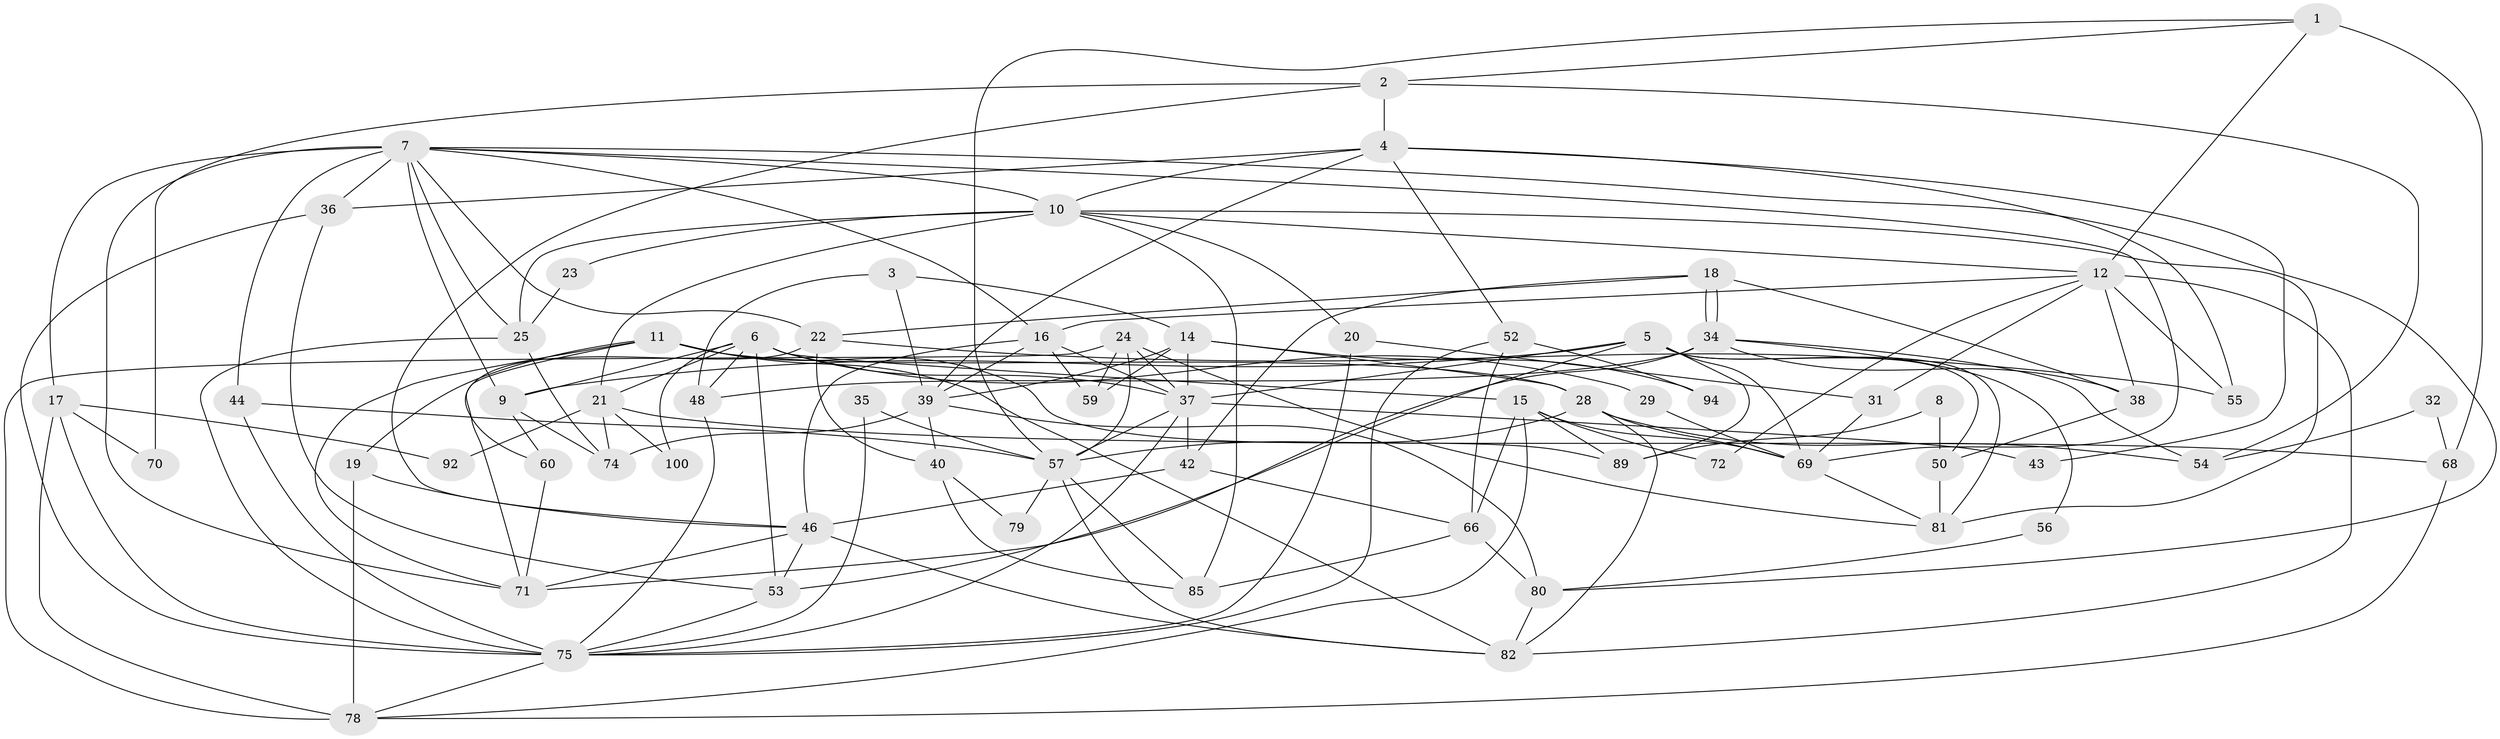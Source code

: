 // original degree distribution, {4: 0.3, 5: 0.15, 3: 0.22, 6: 0.11, 7: 0.02, 2: 0.17, 8: 0.02, 9: 0.01}
// Generated by graph-tools (version 1.1) at 2025/38/02/21/25 10:38:59]
// undirected, 67 vertices, 159 edges
graph export_dot {
graph [start="1"]
  node [color=gray90,style=filled];
  1 [super="+41"];
  2;
  3;
  4 [super="+61"];
  5 [super="+64"];
  6 [super="+27"];
  7 [super="+98"];
  8;
  9 [super="+62"];
  10 [super="+30"];
  11 [super="+97"];
  12 [super="+13"];
  14 [super="+26"];
  15 [super="+76"];
  16 [super="+33"];
  17 [super="+90"];
  18;
  19;
  20;
  21 [super="+86"];
  22 [super="+67"];
  23;
  24 [super="+51"];
  25 [super="+47"];
  28 [super="+49"];
  29;
  31;
  32;
  34 [super="+91"];
  35;
  36;
  37 [super="+88"];
  38 [super="+93"];
  39 [super="+73"];
  40;
  42 [super="+58"];
  43;
  44 [super="+45"];
  46 [super="+63"];
  48;
  50 [super="+83"];
  52;
  53 [super="+65"];
  54;
  55;
  56;
  57 [super="+87"];
  59;
  60;
  66 [super="+99"];
  68;
  69 [super="+77"];
  70;
  71 [super="+95"];
  72;
  74;
  75 [super="+84"];
  78 [super="+96"];
  79;
  80;
  81;
  82;
  85;
  89;
  92;
  94;
  100;
  1 -- 12 [weight=2];
  1 -- 2;
  1 -- 68;
  1 -- 57;
  2 -- 46;
  2 -- 54;
  2 -- 70;
  2 -- 4;
  3 -- 48;
  3 -- 14;
  3 -- 39;
  4 -- 36;
  4 -- 10;
  4 -- 43;
  4 -- 52;
  4 -- 55;
  4 -- 39;
  5 -- 53;
  5 -- 37;
  5 -- 89;
  5 -- 9;
  5 -- 81;
  5 -- 69;
  5 -- 50;
  6 -- 29;
  6 -- 100;
  6 -- 53;
  6 -- 48;
  6 -- 21;
  6 -- 37;
  6 -- 9;
  6 -- 15;
  7 -- 80;
  7 -- 36;
  7 -- 69;
  7 -- 25;
  7 -- 22;
  7 -- 17;
  7 -- 71;
  7 -- 10;
  7 -- 44;
  7 -- 9;
  7 -- 16;
  8 -- 50;
  8 -- 89;
  9 -- 60;
  9 -- 74;
  10 -- 21;
  10 -- 20;
  10 -- 25;
  10 -- 85;
  10 -- 81;
  10 -- 23;
  10 -- 12;
  11 -- 71;
  11 -- 82;
  11 -- 19;
  11 -- 89;
  11 -- 60;
  11 -- 28;
  12 -- 31;
  12 -- 38;
  12 -- 16;
  12 -- 82;
  12 -- 55;
  12 -- 72;
  14 -- 39;
  14 -- 59;
  14 -- 94;
  14 -- 37 [weight=2];
  14 -- 28;
  15 -- 72 [weight=2];
  15 -- 89;
  15 -- 69 [weight=2];
  15 -- 66;
  15 -- 78;
  16 -- 37;
  16 -- 39;
  16 -- 46;
  16 -- 59;
  17 -- 70;
  17 -- 92;
  17 -- 78 [weight=2];
  17 -- 75;
  18 -- 22;
  18 -- 34;
  18 -- 34;
  18 -- 42;
  18 -- 38;
  19 -- 46;
  19 -- 78;
  20 -- 75;
  20 -- 31;
  21 -- 74;
  21 -- 100;
  21 -- 68;
  21 -- 92;
  22 -- 55;
  22 -- 40;
  22 -- 71;
  23 -- 25;
  24 -- 81;
  24 -- 78;
  24 -- 59;
  24 -- 37;
  24 -- 57;
  25 -- 75;
  25 -- 74;
  28 -- 57 [weight=2];
  28 -- 82;
  28 -- 69;
  28 -- 54;
  29 -- 69;
  31 -- 69;
  32 -- 68;
  32 -- 54;
  34 -- 54;
  34 -- 56;
  34 -- 71;
  34 -- 48;
  34 -- 38;
  35 -- 57;
  35 -- 75;
  36 -- 75;
  36 -- 53;
  37 -- 43;
  37 -- 42;
  37 -- 57;
  37 -- 75;
  38 -- 50;
  39 -- 74;
  39 -- 40;
  39 -- 80;
  40 -- 85;
  40 -- 79;
  42 -- 66;
  42 -- 46;
  44 -- 57;
  44 -- 75 [weight=2];
  46 -- 71;
  46 -- 82;
  46 -- 53;
  48 -- 75;
  50 -- 81;
  52 -- 66;
  52 -- 75;
  52 -- 94;
  53 -- 75;
  56 -- 80;
  57 -- 85;
  57 -- 79;
  57 -- 82;
  60 -- 71;
  66 -- 80;
  66 -- 85;
  68 -- 78;
  69 -- 81;
  75 -- 78;
  80 -- 82;
}
